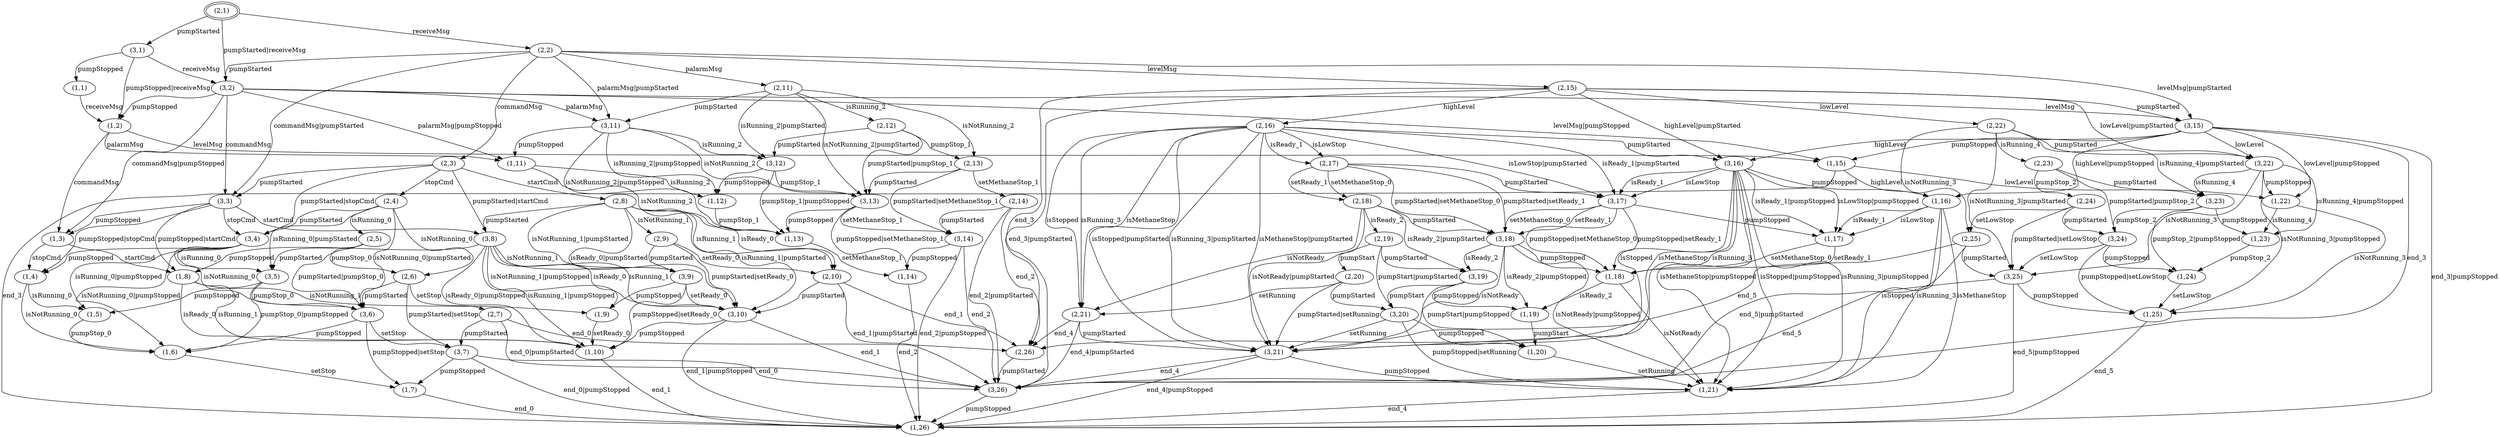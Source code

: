digraph G {
center = TRUE;
mclimit = 10.0;
nodesep = 0.05;
node [ width=0.25, height=0.25, label="" ];
s0 [ peripheries=2 ];
s0 [label="(2,1)"];
s1 [label="(3,1)"];
s2 [label="(2,2)"];
s3 [label="(3,2)"];
s4 [label="(1,1)"];
s5 [label="(1,2)"];
s6 [label="(2,15)"];
s7 [label="(2,11)"];
s8 [label="(2,3)"];
s9 [label="(3,15)"];
s10 [label="(3,11)"];
s11 [label="(3,3)"];
s12 [label="(1,15)"];
s13 [label="(1,11)"];
s14 [label="(1,3)"];
s15 [label="(2,22)"];
s16 [label="(2,16)"];
s17 [label="(2,26)"];
s18 [label="(3,22)"];
s19 [label="(3,16)"];
s20 [label="(3,26)"];
s21 [label="(2,13)"];
s22 [label="(2,12)"];
s23 [label="(3,13)"];
s24 [label="(3,12)"];
s25 [label="(2,8)"];
s26 [label="(2,4)"];
s27 [label="(3,8)"];
s28 [label="(3,4)"];
s29 [label="(1,22)"];
s30 [label="(1,16)"];
s31 [label="(1,26)"];
s32 [label="(1,13)"];
s33 [label="(1,12)"];
s34 [label="(1,8)"];
s35 [label="(1,4)"];
s36 [label="(2,25)"];
s37 [label="(2,23)"];
s38 [label="(3,25)"];
s39 [label="(3,23)"];
s40 [label="(2,21)"];
s41 [label="(2,17)"];
s42 [label="(3,21)"];
s43 [label="(3,17)"];
s44 [label="(1,25)"];
s45 [label="(1,23)"];
s46 [label="(1,21)"];
s47 [label="(1,17)"];
s48 [label="(2,14)"];
s49 [label="(3,14)"];
s50 [label="(1,14)"];
s51 [label="(2,10)"];
s52 [label="(2,9)"];
s53 [label="(3,10)"];
s54 [label="(3,9)"];
s55 [label="(2,6)"];
s56 [label="(2,5)"];
s57 [label="(3,6)"];
s58 [label="(3,5)"];
s59 [label="(1,10)"];
s60 [label="(1,9)"];
s61 [label="(1,6)"];
s62 [label="(1,5)"];
s63 [label="(2,24)"];
s64 [label="(3,24)"];
s65 [label="(1,24)"];
s66 [label="(2,18)"];
s67 [label="(3,18)"];
s68 [label="(1,18)"];
s69 [label="(2,7)"];
s70 [label="(3,7)"];
s71 [label="(1,7)"];
s72 [label="(2,19)"];
s73 [label="(3,19)"];
s74 [label="(1,19)"];
s75 [label="(2,20)"];
s76 [label="(3,20)"];
s77 [label="(1,20)"];
s0->s1[label="pumpStarted"];
s0->s2[label="receiveMsg"];
s0->s3[label="pumpStarted|receiveMsg"];
s1->s4[label="pumpStopped"];
s1->s3[label="receiveMsg"];
s1->s5[label="pumpStopped|receiveMsg"];
s2->s3[label="pumpStarted"];
s2->s6[label="levelMsg"];
s2->s7[label="palarmMsg"];
s2->s8[label="commandMsg"];
s2->s9[label="levelMsg|pumpStarted"];
s2->s10[label="palarmMsg|pumpStarted"];
s2->s11[label="commandMsg|pumpStarted"];
s3->s5[label="pumpStopped"];
s3->s9[label="levelMsg"];
s3->s10[label="palarmMsg"];
s3->s11[label="commandMsg"];
s3->s12[label="levelMsg|pumpStopped"];
s3->s13[label="palarmMsg|pumpStopped"];
s3->s14[label="commandMsg|pumpStopped"];
s4->s5[label="receiveMsg"];
s5->s12[label="levelMsg"];
s5->s13[label="palarmMsg"];
s5->s14[label="commandMsg"];
s6->s9[label="pumpStarted"];
s6->s15[label="lowLevel"];
s6->s16[label="highLevel"];
s6->s17[label="end_3"];
s6->s18[label="lowLevel|pumpStarted"];
s6->s19[label="highLevel|pumpStarted"];
s6->s20[label="end_3|pumpStarted"];
s7->s10[label="pumpStarted"];
s7->s21[label="isNotRunning_2"];
s7->s22[label="isRunning_2"];
s7->s23[label="isNotRunning_2|pumpStarted"];
s7->s24[label="isRunning_2|pumpStarted"];
s8->s11[label="pumpStarted"];
s8->s25[label="startCmd"];
s8->s26[label="stopCmd"];
s8->s27[label="pumpStarted|startCmd"];
s8->s28[label="pumpStarted|stopCmd"];
s9->s12[label="pumpStopped"];
s9->s18[label="lowLevel"];
s9->s19[label="highLevel"];
s9->s20[label="end_3"];
s9->s29[label="lowLevel|pumpStopped"];
s9->s30[label="highLevel|pumpStopped"];
s9->s31[label="end_3|pumpStopped"];
s10->s13[label="pumpStopped"];
s10->s23[label="isNotRunning_2"];
s10->s24[label="isRunning_2"];
s10->s32[label="isNotRunning_2|pumpStopped"];
s10->s33[label="isRunning_2|pumpStopped"];
s11->s14[label="pumpStopped"];
s11->s27[label="startCmd"];
s11->s28[label="stopCmd"];
s11->s34[label="pumpStopped|startCmd"];
s11->s35[label="pumpStopped|stopCmd"];
s12->s29[label="lowLevel"];
s12->s30[label="highLevel"];
s12->s31[label="end_3"];
s13->s32[label="isNotRunning_2"];
s13->s33[label="isRunning_2"];
s14->s34[label="startCmd"];
s14->s35[label="stopCmd"];
s15->s18[label="pumpStarted"];
s15->s36[label="isNotRunning_3"];
s15->s37[label="isRunning_4"];
s15->s38[label="isNotRunning_3|pumpStarted"];
s15->s39[label="isRunning_4|pumpStarted"];
s16->s19[label="pumpStarted"];
s16->s40[label="isMethaneStop"];
s16->s40[label="isStopped"];
s16->s40[label="isRunning_3"];
s16->s41[label="isLowStop"];
s16->s41[label="isReady_1"];
s16->s42[label="isMethaneStop|pumpStarted"];
s16->s42[label="isStopped|pumpStarted"];
s16->s42[label="isRunning_3|pumpStarted"];
s16->s43[label="isLowStop|pumpStarted"];
s16->s43[label="isReady_1|pumpStarted"];
s17->s20[label="pumpStarted"];
s18->s29[label="pumpStopped"];
s18->s38[label="isNotRunning_3"];
s18->s39[label="isRunning_4"];
s18->s44[label="isNotRunning_3|pumpStopped"];
s18->s45[label="isRunning_4|pumpStopped"];
s19->s30[label="pumpStopped"];
s19->s42[label="isMethaneStop"];
s19->s42[label="isStopped"];
s19->s42[label="isRunning_3"];
s19->s43[label="isLowStop"];
s19->s43[label="isReady_1"];
s19->s46[label="isMethaneStop|pumpStopped"];
s19->s46[label="isStopped|pumpStopped"];
s19->s46[label="isRunning_3|pumpStopped"];
s19->s47[label="isLowStop|pumpStopped"];
s19->s47[label="isReady_1|pumpStopped"];
s20->s31[label="pumpStopped"];
s21->s23[label="pumpStarted"];
s21->s48[label="setMethaneStop_1"];
s21->s49[label="pumpStarted|setMethaneStop_1"];
s22->s24[label="pumpStarted"];
s22->s21[label="pumpStop_1"];
s22->s23[label="pumpStarted|pumpStop_1"];
s23->s32[label="pumpStopped"];
s23->s49[label="setMethaneStop_1"];
s23->s50[label="pumpStopped|setMethaneStop_1"];
s24->s33[label="pumpStopped"];
s24->s23[label="pumpStop_1"];
s24->s32[label="pumpStop_1|pumpStopped"];
s25->s27[label="pumpStarted"];
s25->s51[label="isReady_0"];
s25->s51[label="isRunning_1"];
s25->s52[label="isNotRunning_1"];
s25->s53[label="isReady_0|pumpStarted"];
s25->s53[label="isRunning_1|pumpStarted"];
s25->s54[label="isNotRunning_1|pumpStarted"];
s26->s28[label="pumpStarted"];
s26->s55[label="isNotRunning_0"];
s26->s56[label="isRunning_0"];
s26->s57[label="isNotRunning_0|pumpStarted"];
s26->s58[label="isRunning_0|pumpStarted"];
s27->s34[label="pumpStopped"];
s27->s53[label="isReady_0"];
s27->s53[label="isRunning_1"];
s27->s54[label="isNotRunning_1"];
s27->s59[label="isReady_0|pumpStopped"];
s27->s59[label="isRunning_1|pumpStopped"];
s27->s60[label="isNotRunning_1|pumpStopped"];
s28->s35[label="pumpStopped"];
s28->s57[label="isNotRunning_0"];
s28->s58[label="isRunning_0"];
s28->s61[label="isNotRunning_0|pumpStopped"];
s28->s62[label="isRunning_0|pumpStopped"];
s29->s44[label="isNotRunning_3"];
s29->s45[label="isRunning_4"];
s30->s46[label="isMethaneStop"];
s30->s46[label="isStopped"];
s30->s46[label="isRunning_3"];
s30->s47[label="isLowStop"];
s30->s47[label="isReady_1"];
s32->s50[label="setMethaneStop_1"];
s33->s32[label="pumpStop_1"];
s34->s59[label="isReady_0"];
s34->s59[label="isRunning_1"];
s34->s60[label="isNotRunning_1"];
s35->s61[label="isNotRunning_0"];
s35->s62[label="isRunning_0"];
s36->s38[label="pumpStarted"];
s36->s17[label="end_5"];
s36->s20[label="end_5|pumpStarted"];
s37->s39[label="pumpStarted"];
s37->s63[label="pumpStop_2"];
s37->s64[label="pumpStarted|pumpStop_2"];
s38->s44[label="pumpStopped"];
s38->s20[label="end_5"];
s38->s31[label="end_5|pumpStopped"];
s39->s45[label="pumpStopped"];
s39->s64[label="pumpStop_2"];
s39->s65[label="pumpStop_2|pumpStopped"];
s40->s42[label="pumpStarted"];
s40->s17[label="end_4"];
s40->s20[label="end_4|pumpStarted"];
s41->s43[label="pumpStarted"];
s41->s66[label="setMethaneStop_0"];
s41->s66[label="setReady_1"];
s41->s67[label="pumpStarted|setMethaneStop_0"];
s41->s67[label="pumpStarted|setReady_1"];
s42->s46[label="pumpStopped"];
s42->s20[label="end_4"];
s42->s31[label="end_4|pumpStopped"];
s43->s47[label="pumpStopped"];
s43->s67[label="setMethaneStop_0"];
s43->s67[label="setReady_1"];
s43->s68[label="pumpStopped|setMethaneStop_0"];
s43->s68[label="pumpStopped|setReady_1"];
s44->s31[label="end_5"];
s45->s65[label="pumpStop_2"];
s46->s31[label="end_4"];
s47->s68[label="setMethaneStop_0"];
s47->s68[label="setReady_1"];
s48->s49[label="pumpStarted"];
s48->s17[label="end_2"];
s48->s20[label="end_2|pumpStarted"];
s49->s50[label="pumpStopped"];
s49->s20[label="end_2"];
s49->s31[label="end_2|pumpStopped"];
s50->s31[label="end_2"];
s51->s53[label="pumpStarted"];
s51->s17[label="end_1"];
s51->s20[label="end_1|pumpStarted"];
s52->s54[label="pumpStarted"];
s52->s51[label="setReady_0"];
s52->s53[label="pumpStarted|setReady_0"];
s53->s59[label="pumpStopped"];
s53->s20[label="end_1"];
s53->s31[label="end_1|pumpStopped"];
s54->s60[label="pumpStopped"];
s54->s53[label="setReady_0"];
s54->s59[label="pumpStopped|setReady_0"];
s55->s57[label="pumpStarted"];
s55->s69[label="setStop"];
s55->s70[label="pumpStarted|setStop"];
s56->s58[label="pumpStarted"];
s56->s55[label="pumpStop_0"];
s56->s57[label="pumpStarted|pumpStop_0"];
s57->s61[label="pumpStopped"];
s57->s70[label="setStop"];
s57->s71[label="pumpStopped|setStop"];
s58->s62[label="pumpStopped"];
s58->s57[label="pumpStop_0"];
s58->s61[label="pumpStop_0|pumpStopped"];
s59->s31[label="end_1"];
s60->s59[label="setReady_0"];
s61->s71[label="setStop"];
s62->s61[label="pumpStop_0"];
s63->s64[label="pumpStarted"];
s63->s36[label="setLowStop"];
s63->s38[label="pumpStarted|setLowStop"];
s64->s65[label="pumpStopped"];
s64->s38[label="setLowStop"];
s64->s44[label="pumpStopped|setLowStop"];
s65->s44[label="setLowStop"];
s66->s67[label="pumpStarted"];
s66->s40[label="isNotReady"];
s66->s72[label="isReady_2"];
s66->s42[label="isNotReady|pumpStarted"];
s66->s73[label="isReady_2|pumpStarted"];
s67->s68[label="pumpStopped"];
s67->s42[label="isNotReady"];
s67->s73[label="isReady_2"];
s67->s46[label="isNotReady|pumpStopped"];
s67->s74[label="isReady_2|pumpStopped"];
s68->s46[label="isNotReady"];
s68->s74[label="isReady_2"];
s69->s70[label="pumpStarted"];
s69->s17[label="end_0"];
s69->s20[label="end_0|pumpStarted"];
s70->s71[label="pumpStopped"];
s70->s20[label="end_0"];
s70->s31[label="end_0|pumpStopped"];
s71->s31[label="end_0"];
s72->s73[label="pumpStarted"];
s72->s75[label="pumpStart"];
s72->s76[label="pumpStart|pumpStarted"];
s73->s74[label="pumpStopped"];
s73->s76[label="pumpStart"];
s73->s77[label="pumpStart|pumpStopped"];
s74->s77[label="pumpStart"];
s75->s76[label="pumpStarted"];
s75->s40[label="setRunning"];
s75->s42[label="pumpStarted|setRunning"];
s76->s77[label="pumpStopped"];
s76->s42[label="setRunning"];
s76->s46[label="pumpStopped|setRunning"];
s77->s46[label="setRunning"];
}

